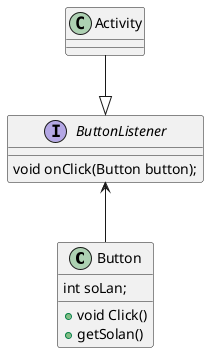 @startuml
class Button{
    int soLan;
    + void Click()
    + getSolan()
}
class Activity
interface ButtonListener {
    void onClick(Button button);
}
Activity --|> ButtonListener
ButtonListener <-- Button
@enduml